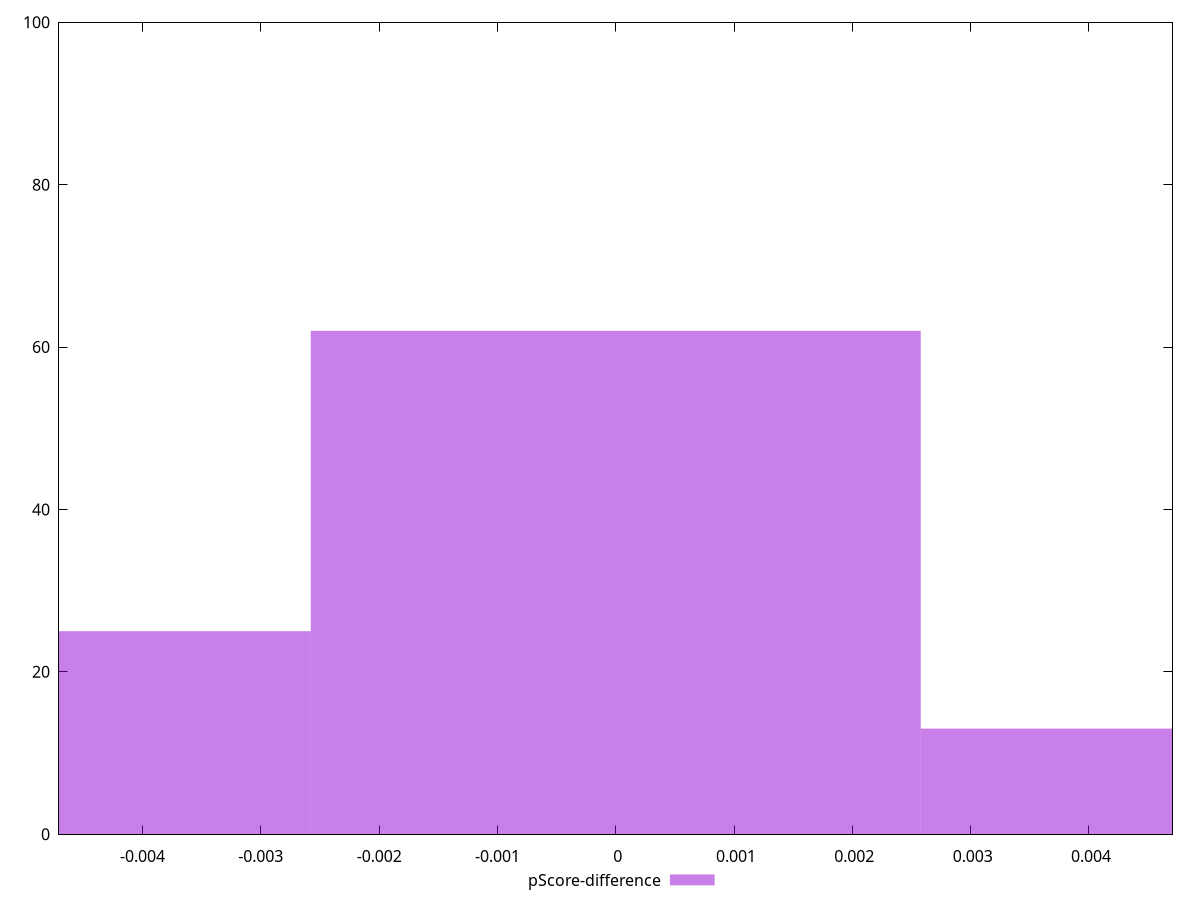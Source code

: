 reset

$pScoreDifference <<EOF
0.005156162100452986 13
0 62
-0.005156162100452986 25
EOF

set key outside below
set boxwidth 0.005156162100452986
set xrange [-0.004705882352941171:0.004705882352941171]
set yrange [0:100]
set trange [0:100]
set style fill transparent solid 0.5 noborder
set terminal svg size 640, 490 enhanced background rgb 'white'
set output "reprap/uses-webp-images/samples/pages+cached+noexternal+nomedia+nocss/pScore-difference/histogram.svg"

plot $pScoreDifference title "pScore-difference" with boxes

reset
